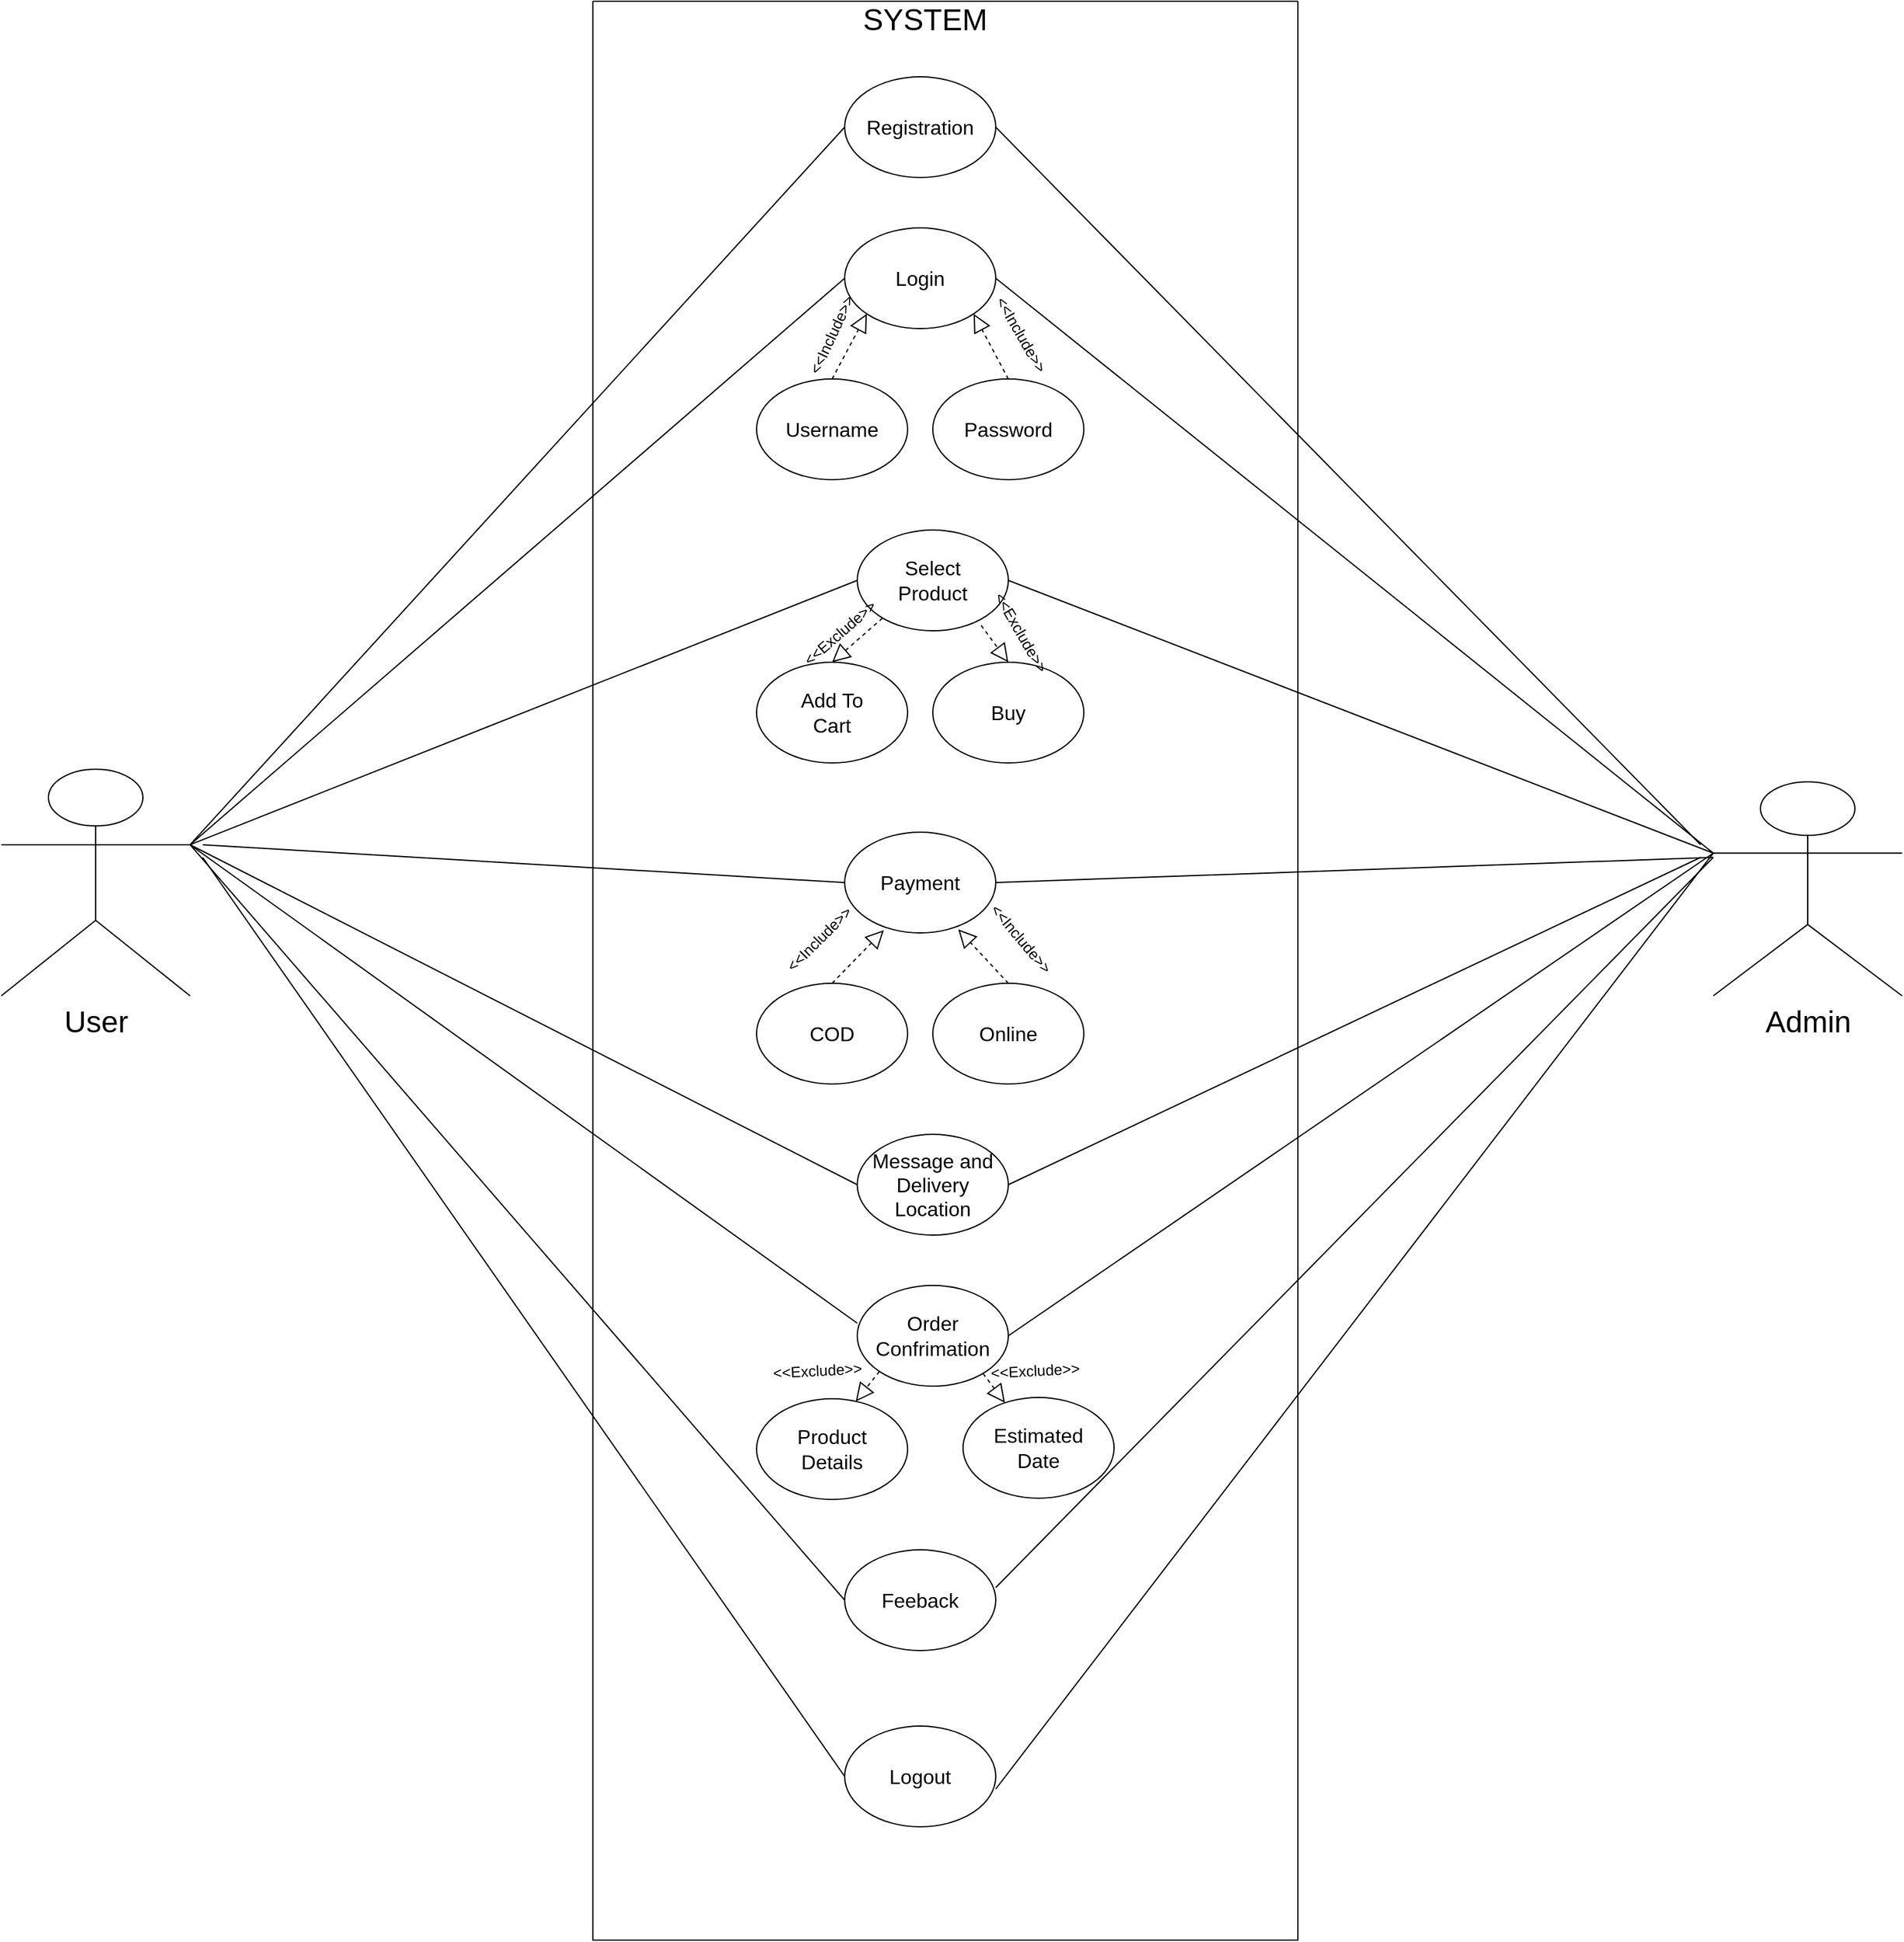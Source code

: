 <mxfile version="21.2.8" type="device">
  <diagram name="Page-1" id="mIgW5LdyZn4E0YwN7OKZ">
    <mxGraphModel dx="1702" dy="524" grid="1" gridSize="10" guides="1" tooltips="1" connect="1" arrows="1" fold="1" page="1" pageScale="1" pageWidth="827" pageHeight="1169" math="0" shadow="0">
      <root>
        <mxCell id="0" />
        <mxCell id="1" parent="0" />
        <mxCell id="udiWFCo5soZwDzuzJyZp-1" value="&lt;font size=&quot;3&quot;&gt;Registration&lt;/font&gt;" style="ellipse;whiteSpace=wrap;html=1;" vertex="1" parent="1">
          <mxGeometry x="320" y="120" width="120" height="80" as="geometry" />
        </mxCell>
        <mxCell id="udiWFCo5soZwDzuzJyZp-2" value="&lt;font size=&quot;3&quot;&gt;Login&lt;/font&gt;" style="ellipse;whiteSpace=wrap;html=1;" vertex="1" parent="1">
          <mxGeometry x="320" y="240" width="120" height="80" as="geometry" />
        </mxCell>
        <mxCell id="udiWFCo5soZwDzuzJyZp-3" value="&lt;font size=&quot;3&quot;&gt;Username&lt;/font&gt;" style="ellipse;whiteSpace=wrap;html=1;" vertex="1" parent="1">
          <mxGeometry x="250" y="360" width="120" height="80" as="geometry" />
        </mxCell>
        <mxCell id="udiWFCo5soZwDzuzJyZp-4" value="&lt;font size=&quot;3&quot;&gt;Password&lt;/font&gt;" style="ellipse;whiteSpace=wrap;html=1;" vertex="1" parent="1">
          <mxGeometry x="390" y="360" width="120" height="80" as="geometry" />
        </mxCell>
        <mxCell id="udiWFCo5soZwDzuzJyZp-6" value="&lt;font size=&quot;3&quot;&gt;Select&lt;br&gt;Product&lt;br&gt;&lt;/font&gt;" style="ellipse;whiteSpace=wrap;html=1;" vertex="1" parent="1">
          <mxGeometry x="330" y="480" width="120" height="80" as="geometry" />
        </mxCell>
        <mxCell id="udiWFCo5soZwDzuzJyZp-7" value="&lt;font size=&quot;3&quot;&gt;Buy&lt;/font&gt;" style="ellipse;whiteSpace=wrap;html=1;" vertex="1" parent="1">
          <mxGeometry x="390" y="585" width="120" height="80" as="geometry" />
        </mxCell>
        <mxCell id="udiWFCo5soZwDzuzJyZp-8" value="&lt;font size=&quot;3&quot;&gt;Add To&lt;br&gt;Cart&lt;br&gt;&lt;/font&gt;" style="ellipse;whiteSpace=wrap;html=1;" vertex="1" parent="1">
          <mxGeometry x="250" y="585" width="120" height="80" as="geometry" />
        </mxCell>
        <mxCell id="udiWFCo5soZwDzuzJyZp-10" value="&lt;font size=&quot;3&quot;&gt;Payment&lt;/font&gt;" style="ellipse;whiteSpace=wrap;html=1;" vertex="1" parent="1">
          <mxGeometry x="320" y="720" width="120" height="80" as="geometry" />
        </mxCell>
        <mxCell id="udiWFCo5soZwDzuzJyZp-11" value="&lt;font size=&quot;3&quot;&gt;COD&lt;/font&gt;" style="ellipse;whiteSpace=wrap;html=1;" vertex="1" parent="1">
          <mxGeometry x="250" y="840" width="120" height="80" as="geometry" />
        </mxCell>
        <mxCell id="udiWFCo5soZwDzuzJyZp-12" value="&lt;font size=&quot;3&quot;&gt;Online&lt;/font&gt;" style="ellipse;whiteSpace=wrap;html=1;" vertex="1" parent="1">
          <mxGeometry x="390" y="840" width="120" height="80" as="geometry" />
        </mxCell>
        <mxCell id="udiWFCo5soZwDzuzJyZp-13" value="&lt;font size=&quot;3&quot;&gt;Message and Delivery Location&lt;/font&gt;" style="ellipse;whiteSpace=wrap;html=1;" vertex="1" parent="1">
          <mxGeometry x="330" y="960" width="120" height="80" as="geometry" />
        </mxCell>
        <mxCell id="udiWFCo5soZwDzuzJyZp-14" value="&lt;font size=&quot;3&quot;&gt;Product &lt;br&gt;Details&lt;/font&gt;" style="ellipse;whiteSpace=wrap;html=1;" vertex="1" parent="1">
          <mxGeometry x="250" y="1170" width="120" height="80" as="geometry" />
        </mxCell>
        <mxCell id="udiWFCo5soZwDzuzJyZp-15" value="&lt;font size=&quot;3&quot;&gt;Estimated&lt;br&gt;Date&lt;br&gt;&lt;/font&gt;" style="ellipse;whiteSpace=wrap;html=1;" vertex="1" parent="1">
          <mxGeometry x="414" y="1169" width="120" height="80" as="geometry" />
        </mxCell>
        <mxCell id="udiWFCo5soZwDzuzJyZp-16" value="&lt;font size=&quot;3&quot;&gt;Feeback&lt;/font&gt;" style="ellipse;whiteSpace=wrap;html=1;" vertex="1" parent="1">
          <mxGeometry x="320" y="1290" width="120" height="80" as="geometry" />
        </mxCell>
        <mxCell id="udiWFCo5soZwDzuzJyZp-17" value="&lt;font size=&quot;3&quot;&gt;Logout&lt;/font&gt;" style="ellipse;whiteSpace=wrap;html=1;" vertex="1" parent="1">
          <mxGeometry x="320" y="1430" width="120" height="80" as="geometry" />
        </mxCell>
        <mxCell id="udiWFCo5soZwDzuzJyZp-18" value="&lt;font size=&quot;3&quot;&gt;Order&lt;br&gt;Confrimation&lt;br&gt;&lt;/font&gt;" style="ellipse;whiteSpace=wrap;html=1;" vertex="1" parent="1">
          <mxGeometry x="330" y="1080" width="120" height="80" as="geometry" />
        </mxCell>
        <mxCell id="udiWFCo5soZwDzuzJyZp-19" value="&lt;font style=&quot;font-size: 24px;&quot;&gt;User&lt;/font&gt;" style="shape=umlActor;verticalLabelPosition=bottom;verticalAlign=top;html=1;outlineConnect=0;" vertex="1" parent="1">
          <mxGeometry x="-350" y="670" width="150" height="180" as="geometry" />
        </mxCell>
        <mxCell id="udiWFCo5soZwDzuzJyZp-20" value="" style="swimlane;startSize=0;" vertex="1" parent="1">
          <mxGeometry x="120" y="60" width="560" height="1540" as="geometry" />
        </mxCell>
        <mxCell id="udiWFCo5soZwDzuzJyZp-25" value="" style="endArrow=none;html=1;rounded=0;exitX=1;exitY=0.333;exitDx=0;exitDy=0;exitPerimeter=0;" edge="1" parent="udiWFCo5soZwDzuzJyZp-20" source="udiWFCo5soZwDzuzJyZp-19">
          <mxGeometry width="50" height="50" relative="1" as="geometry">
            <mxPoint x="140" y="160" as="sourcePoint" />
            <mxPoint x="200" y="100" as="targetPoint" />
          </mxGeometry>
        </mxCell>
        <mxCell id="udiWFCo5soZwDzuzJyZp-26" value="" style="endArrow=none;html=1;rounded=0;" edge="1" parent="udiWFCo5soZwDzuzJyZp-20">
          <mxGeometry width="50" height="50" relative="1" as="geometry">
            <mxPoint x="-320" y="670" as="sourcePoint" />
            <mxPoint x="200" y="220" as="targetPoint" />
          </mxGeometry>
        </mxCell>
        <mxCell id="udiWFCo5soZwDzuzJyZp-28" value="" style="endArrow=none;html=1;rounded=0;" edge="1" parent="udiWFCo5soZwDzuzJyZp-20">
          <mxGeometry width="50" height="50" relative="1" as="geometry">
            <mxPoint x="-310" y="670" as="sourcePoint" />
            <mxPoint x="200" y="700" as="targetPoint" />
          </mxGeometry>
        </mxCell>
        <mxCell id="udiWFCo5soZwDzuzJyZp-29" value="" style="endArrow=none;html=1;rounded=0;" edge="1" parent="udiWFCo5soZwDzuzJyZp-20">
          <mxGeometry width="50" height="50" relative="1" as="geometry">
            <mxPoint x="-320" y="670" as="sourcePoint" />
            <mxPoint x="210" y="940" as="targetPoint" />
          </mxGeometry>
        </mxCell>
        <mxCell id="udiWFCo5soZwDzuzJyZp-30" value="" style="endArrow=none;html=1;rounded=0;" edge="1" parent="udiWFCo5soZwDzuzJyZp-20">
          <mxGeometry width="50" height="50" relative="1" as="geometry">
            <mxPoint x="-320" y="670" as="sourcePoint" />
            <mxPoint x="210" y="1050" as="targetPoint" />
          </mxGeometry>
        </mxCell>
        <mxCell id="udiWFCo5soZwDzuzJyZp-31" value="" style="endArrow=none;html=1;rounded=0;exitX=1;exitY=0.333;exitDx=0;exitDy=0;exitPerimeter=0;" edge="1" parent="udiWFCo5soZwDzuzJyZp-20" source="udiWFCo5soZwDzuzJyZp-19">
          <mxGeometry width="50" height="50" relative="1" as="geometry">
            <mxPoint x="150" y="1320" as="sourcePoint" />
            <mxPoint x="200" y="1270" as="targetPoint" />
          </mxGeometry>
        </mxCell>
        <mxCell id="udiWFCo5soZwDzuzJyZp-32" value="" style="endArrow=none;html=1;rounded=0;" edge="1" parent="udiWFCo5soZwDzuzJyZp-20">
          <mxGeometry width="50" height="50" relative="1" as="geometry">
            <mxPoint x="-310" y="680" as="sourcePoint" />
            <mxPoint x="200" y="1410" as="targetPoint" />
          </mxGeometry>
        </mxCell>
        <mxCell id="udiWFCo5soZwDzuzJyZp-33" value="" style="endArrow=none;html=1;rounded=0;" edge="1" parent="udiWFCo5soZwDzuzJyZp-20">
          <mxGeometry width="50" height="50" relative="1" as="geometry">
            <mxPoint x="320" y="100" as="sourcePoint" />
            <mxPoint x="880" y="670" as="targetPoint" />
          </mxGeometry>
        </mxCell>
        <mxCell id="udiWFCo5soZwDzuzJyZp-34" value="" style="endArrow=none;html=1;rounded=0;entryX=0;entryY=0.333;entryDx=0;entryDy=0;entryPerimeter=0;" edge="1" parent="udiWFCo5soZwDzuzJyZp-20" target="udiWFCo5soZwDzuzJyZp-21">
          <mxGeometry width="50" height="50" relative="1" as="geometry">
            <mxPoint x="320" y="220" as="sourcePoint" />
            <mxPoint x="370" y="170" as="targetPoint" />
          </mxGeometry>
        </mxCell>
        <mxCell id="udiWFCo5soZwDzuzJyZp-35" value="" style="endArrow=none;html=1;rounded=0;entryX=0;entryY=0.333;entryDx=0;entryDy=0;entryPerimeter=0;" edge="1" parent="udiWFCo5soZwDzuzJyZp-20" target="udiWFCo5soZwDzuzJyZp-21">
          <mxGeometry width="50" height="50" relative="1" as="geometry">
            <mxPoint x="330" y="460" as="sourcePoint" />
            <mxPoint x="380" y="410" as="targetPoint" />
          </mxGeometry>
        </mxCell>
        <mxCell id="udiWFCo5soZwDzuzJyZp-36" value="" style="endArrow=none;html=1;rounded=0;" edge="1" parent="udiWFCo5soZwDzuzJyZp-20">
          <mxGeometry width="50" height="50" relative="1" as="geometry">
            <mxPoint x="320" y="700" as="sourcePoint" />
            <mxPoint x="890" y="680" as="targetPoint" />
          </mxGeometry>
        </mxCell>
        <mxCell id="udiWFCo5soZwDzuzJyZp-37" value="" style="endArrow=none;html=1;rounded=0;" edge="1" parent="udiWFCo5soZwDzuzJyZp-20">
          <mxGeometry width="50" height="50" relative="1" as="geometry">
            <mxPoint x="330" y="940" as="sourcePoint" />
            <mxPoint x="880" y="680" as="targetPoint" />
          </mxGeometry>
        </mxCell>
        <mxCell id="udiWFCo5soZwDzuzJyZp-38" value="" style="endArrow=none;html=1;rounded=0;entryX=0;entryY=0.333;entryDx=0;entryDy=0;entryPerimeter=0;" edge="1" parent="udiWFCo5soZwDzuzJyZp-20" target="udiWFCo5soZwDzuzJyZp-21">
          <mxGeometry width="50" height="50" relative="1" as="geometry">
            <mxPoint x="330" y="1060" as="sourcePoint" />
            <mxPoint x="380" y="1010" as="targetPoint" />
          </mxGeometry>
        </mxCell>
        <mxCell id="udiWFCo5soZwDzuzJyZp-39" value="" style="endArrow=none;html=1;rounded=0;" edge="1" parent="udiWFCo5soZwDzuzJyZp-20">
          <mxGeometry width="50" height="50" relative="1" as="geometry">
            <mxPoint x="320" y="1260" as="sourcePoint" />
            <mxPoint x="890" y="680" as="targetPoint" />
          </mxGeometry>
        </mxCell>
        <mxCell id="udiWFCo5soZwDzuzJyZp-40" value="" style="endArrow=none;html=1;rounded=0;entryX=0;entryY=0.333;entryDx=0;entryDy=0;entryPerimeter=0;" edge="1" parent="udiWFCo5soZwDzuzJyZp-20" target="udiWFCo5soZwDzuzJyZp-21">
          <mxGeometry width="50" height="50" relative="1" as="geometry">
            <mxPoint x="320" y="1420" as="sourcePoint" />
            <mxPoint x="370" y="1370" as="targetPoint" />
          </mxGeometry>
        </mxCell>
        <mxCell id="udiWFCo5soZwDzuzJyZp-42" value="" style="endArrow=block;dashed=1;endFill=0;endSize=12;html=1;rounded=0;entryX=0;entryY=1;entryDx=0;entryDy=0;" edge="1" parent="udiWFCo5soZwDzuzJyZp-20" target="udiWFCo5soZwDzuzJyZp-2">
          <mxGeometry width="160" relative="1" as="geometry">
            <mxPoint x="190" y="300" as="sourcePoint" />
            <mxPoint x="350" y="290" as="targetPoint" />
          </mxGeometry>
        </mxCell>
        <mxCell id="udiWFCo5soZwDzuzJyZp-44" value="" style="endArrow=block;dashed=1;endFill=0;endSize=12;html=1;rounded=0;entryX=0.5;entryY=0;entryDx=0;entryDy=0;" edge="1" parent="udiWFCo5soZwDzuzJyZp-20" target="udiWFCo5soZwDzuzJyZp-8">
          <mxGeometry width="160" relative="1" as="geometry">
            <mxPoint x="230" y="490" as="sourcePoint" />
            <mxPoint x="400" y="500" as="targetPoint" />
          </mxGeometry>
        </mxCell>
        <mxCell id="udiWFCo5soZwDzuzJyZp-46" value="" style="endArrow=block;dashed=1;endFill=0;endSize=12;html=1;rounded=0;entryX=0.259;entryY=0.973;entryDx=0;entryDy=0;entryPerimeter=0;" edge="1" parent="udiWFCo5soZwDzuzJyZp-20" target="udiWFCo5soZwDzuzJyZp-10">
          <mxGeometry width="160" relative="1" as="geometry">
            <mxPoint x="190" y="780" as="sourcePoint" />
            <mxPoint x="350" y="780" as="targetPoint" />
          </mxGeometry>
        </mxCell>
        <mxCell id="udiWFCo5soZwDzuzJyZp-47" value="" style="endArrow=block;dashed=1;endFill=0;endSize=12;html=1;rounded=0;entryX=0.752;entryY=0.965;entryDx=0;entryDy=0;entryPerimeter=0;" edge="1" parent="udiWFCo5soZwDzuzJyZp-20" target="udiWFCo5soZwDzuzJyZp-10">
          <mxGeometry width="160" relative="1" as="geometry">
            <mxPoint x="330" y="780" as="sourcePoint" />
            <mxPoint x="490" y="780" as="targetPoint" />
          </mxGeometry>
        </mxCell>
        <mxCell id="udiWFCo5soZwDzuzJyZp-51" value="" style="endArrow=block;dashed=1;endFill=0;endSize=12;html=1;rounded=0;" edge="1" parent="udiWFCo5soZwDzuzJyZp-20" target="udiWFCo5soZwDzuzJyZp-15">
          <mxGeometry width="160" relative="1" as="geometry">
            <mxPoint x="310" y="1090" as="sourcePoint" />
            <mxPoint x="470" y="1090" as="targetPoint" />
          </mxGeometry>
        </mxCell>
        <mxCell id="udiWFCo5soZwDzuzJyZp-52" value="&amp;lt;&amp;lt;Include&amp;gt;&amp;gt;" style="text;html=1;strokeColor=none;fillColor=none;align=center;verticalAlign=middle;whiteSpace=wrap;rounded=0;rotation=60;" vertex="1" parent="udiWFCo5soZwDzuzJyZp-20">
          <mxGeometry x="310" y="250" width="60" height="30" as="geometry" />
        </mxCell>
        <mxCell id="udiWFCo5soZwDzuzJyZp-53" value="&amp;lt;&amp;lt;Include&amp;gt;&amp;gt;" style="text;html=1;strokeColor=none;fillColor=none;align=center;verticalAlign=middle;whiteSpace=wrap;rounded=0;rotation=-65;" vertex="1" parent="udiWFCo5soZwDzuzJyZp-20">
          <mxGeometry x="160" y="250" width="60" height="30" as="geometry" />
        </mxCell>
        <mxCell id="udiWFCo5soZwDzuzJyZp-54" value="&amp;lt;&amp;lt;Exclude&amp;gt;&amp;gt;" style="text;html=1;strokeColor=none;fillColor=none;align=center;verticalAlign=middle;whiteSpace=wrap;rounded=0;rotation=60;" vertex="1" parent="udiWFCo5soZwDzuzJyZp-20">
          <mxGeometry x="316.3" y="490" width="47.4" height="24" as="geometry" />
        </mxCell>
        <mxCell id="udiWFCo5soZwDzuzJyZp-55" value="&amp;lt;&amp;lt;Exclude&amp;gt;&amp;gt;" style="text;html=1;strokeColor=none;fillColor=none;align=center;verticalAlign=middle;whiteSpace=wrap;rounded=0;rotation=-41;" vertex="1" parent="udiWFCo5soZwDzuzJyZp-20">
          <mxGeometry x="172.6" y="490" width="47.4" height="24" as="geometry" />
        </mxCell>
        <mxCell id="udiWFCo5soZwDzuzJyZp-56" value="&amp;lt;&amp;lt;Include&amp;gt;&amp;gt;" style="text;html=1;strokeColor=none;fillColor=none;align=center;verticalAlign=middle;whiteSpace=wrap;rounded=0;rotation=50;" vertex="1" parent="udiWFCo5soZwDzuzJyZp-20">
          <mxGeometry x="310" y="730" width="60" height="30" as="geometry" />
        </mxCell>
        <mxCell id="udiWFCo5soZwDzuzJyZp-57" value="&amp;lt;&amp;lt;Include&amp;gt;&amp;gt;" style="text;html=1;strokeColor=none;fillColor=none;align=center;verticalAlign=middle;whiteSpace=wrap;rounded=0;rotation=-45;" vertex="1" parent="udiWFCo5soZwDzuzJyZp-20">
          <mxGeometry x="150.0" y="730" width="60" height="30" as="geometry" />
        </mxCell>
        <mxCell id="udiWFCo5soZwDzuzJyZp-58" value="&amp;lt;&amp;lt;Exclude&amp;gt;&amp;gt;" style="text;html=1;strokeColor=none;fillColor=none;align=center;verticalAlign=middle;whiteSpace=wrap;rounded=0;rotation=-3;" vertex="1" parent="udiWFCo5soZwDzuzJyZp-20">
          <mxGeometry x="332.6" y="1075.67" width="37.4" height="24" as="geometry" />
        </mxCell>
        <mxCell id="udiWFCo5soZwDzuzJyZp-87" value="&amp;lt;&amp;lt;Exclude&amp;gt;&amp;gt;" style="text;html=1;strokeColor=none;fillColor=none;align=center;verticalAlign=middle;whiteSpace=wrap;rounded=0;rotation=-3;" vertex="1" parent="udiWFCo5soZwDzuzJyZp-20">
          <mxGeometry x="160" y="1075.67" width="37.4" height="24" as="geometry" />
        </mxCell>
        <mxCell id="udiWFCo5soZwDzuzJyZp-88" value="&lt;font style=&quot;font-size: 24px;&quot;&gt;SYSTEM&lt;/font&gt;" style="text;html=1;strokeColor=none;fillColor=none;align=center;verticalAlign=middle;whiteSpace=wrap;rounded=0;" vertex="1" parent="udiWFCo5soZwDzuzJyZp-20">
          <mxGeometry x="234" width="60" height="30" as="geometry" />
        </mxCell>
        <mxCell id="udiWFCo5soZwDzuzJyZp-21" value="&lt;font style=&quot;font-size: 24px;&quot;&gt;Admin&lt;/font&gt;" style="shape=umlActor;verticalLabelPosition=bottom;verticalAlign=top;html=1;outlineConnect=0;" vertex="1" parent="1">
          <mxGeometry x="1010" y="680" width="150" height="170" as="geometry" />
        </mxCell>
        <mxCell id="udiWFCo5soZwDzuzJyZp-27" value="" style="endArrow=none;html=1;rounded=0;entryX=1;entryY=0.333;entryDx=0;entryDy=0;entryPerimeter=0;" edge="1" parent="1" target="udiWFCo5soZwDzuzJyZp-19">
          <mxGeometry width="50" height="50" relative="1" as="geometry">
            <mxPoint x="330" y="520" as="sourcePoint" />
            <mxPoint x="379.289" y="580" as="targetPoint" />
          </mxGeometry>
        </mxCell>
        <mxCell id="udiWFCo5soZwDzuzJyZp-43" value="" style="endArrow=block;dashed=1;endFill=0;endSize=12;html=1;rounded=0;entryX=1;entryY=1;entryDx=0;entryDy=0;exitX=0.5;exitY=0;exitDx=0;exitDy=0;" edge="1" parent="1" source="udiWFCo5soZwDzuzJyZp-4" target="udiWFCo5soZwDzuzJyZp-2">
          <mxGeometry width="160" relative="1" as="geometry">
            <mxPoint x="320" y="370" as="sourcePoint" />
            <mxPoint x="348" y="318" as="targetPoint" />
          </mxGeometry>
        </mxCell>
        <mxCell id="udiWFCo5soZwDzuzJyZp-45" value="" style="endArrow=block;dashed=1;endFill=0;endSize=12;html=1;rounded=0;entryX=0.5;entryY=0;entryDx=0;entryDy=0;exitX=0.82;exitY=0.947;exitDx=0;exitDy=0;exitPerimeter=0;" edge="1" parent="1" source="udiWFCo5soZwDzuzJyZp-6" target="udiWFCo5soZwDzuzJyZp-7">
          <mxGeometry width="160" relative="1" as="geometry">
            <mxPoint x="430" y="560" as="sourcePoint" />
            <mxPoint x="590" y="560" as="targetPoint" />
          </mxGeometry>
        </mxCell>
        <mxCell id="udiWFCo5soZwDzuzJyZp-50" value="" style="endArrow=block;dashed=1;endFill=0;endSize=12;html=1;rounded=0;entryX=0.657;entryY=0.027;entryDx=0;entryDy=0;entryPerimeter=0;exitX=0;exitY=1;exitDx=0;exitDy=0;" edge="1" parent="1" source="udiWFCo5soZwDzuzJyZp-18" target="udiWFCo5soZwDzuzJyZp-14">
          <mxGeometry width="160" relative="1" as="geometry">
            <mxPoint x="360" y="1160" as="sourcePoint" />
            <mxPoint x="520" y="1150" as="targetPoint" />
          </mxGeometry>
        </mxCell>
      </root>
    </mxGraphModel>
  </diagram>
</mxfile>
